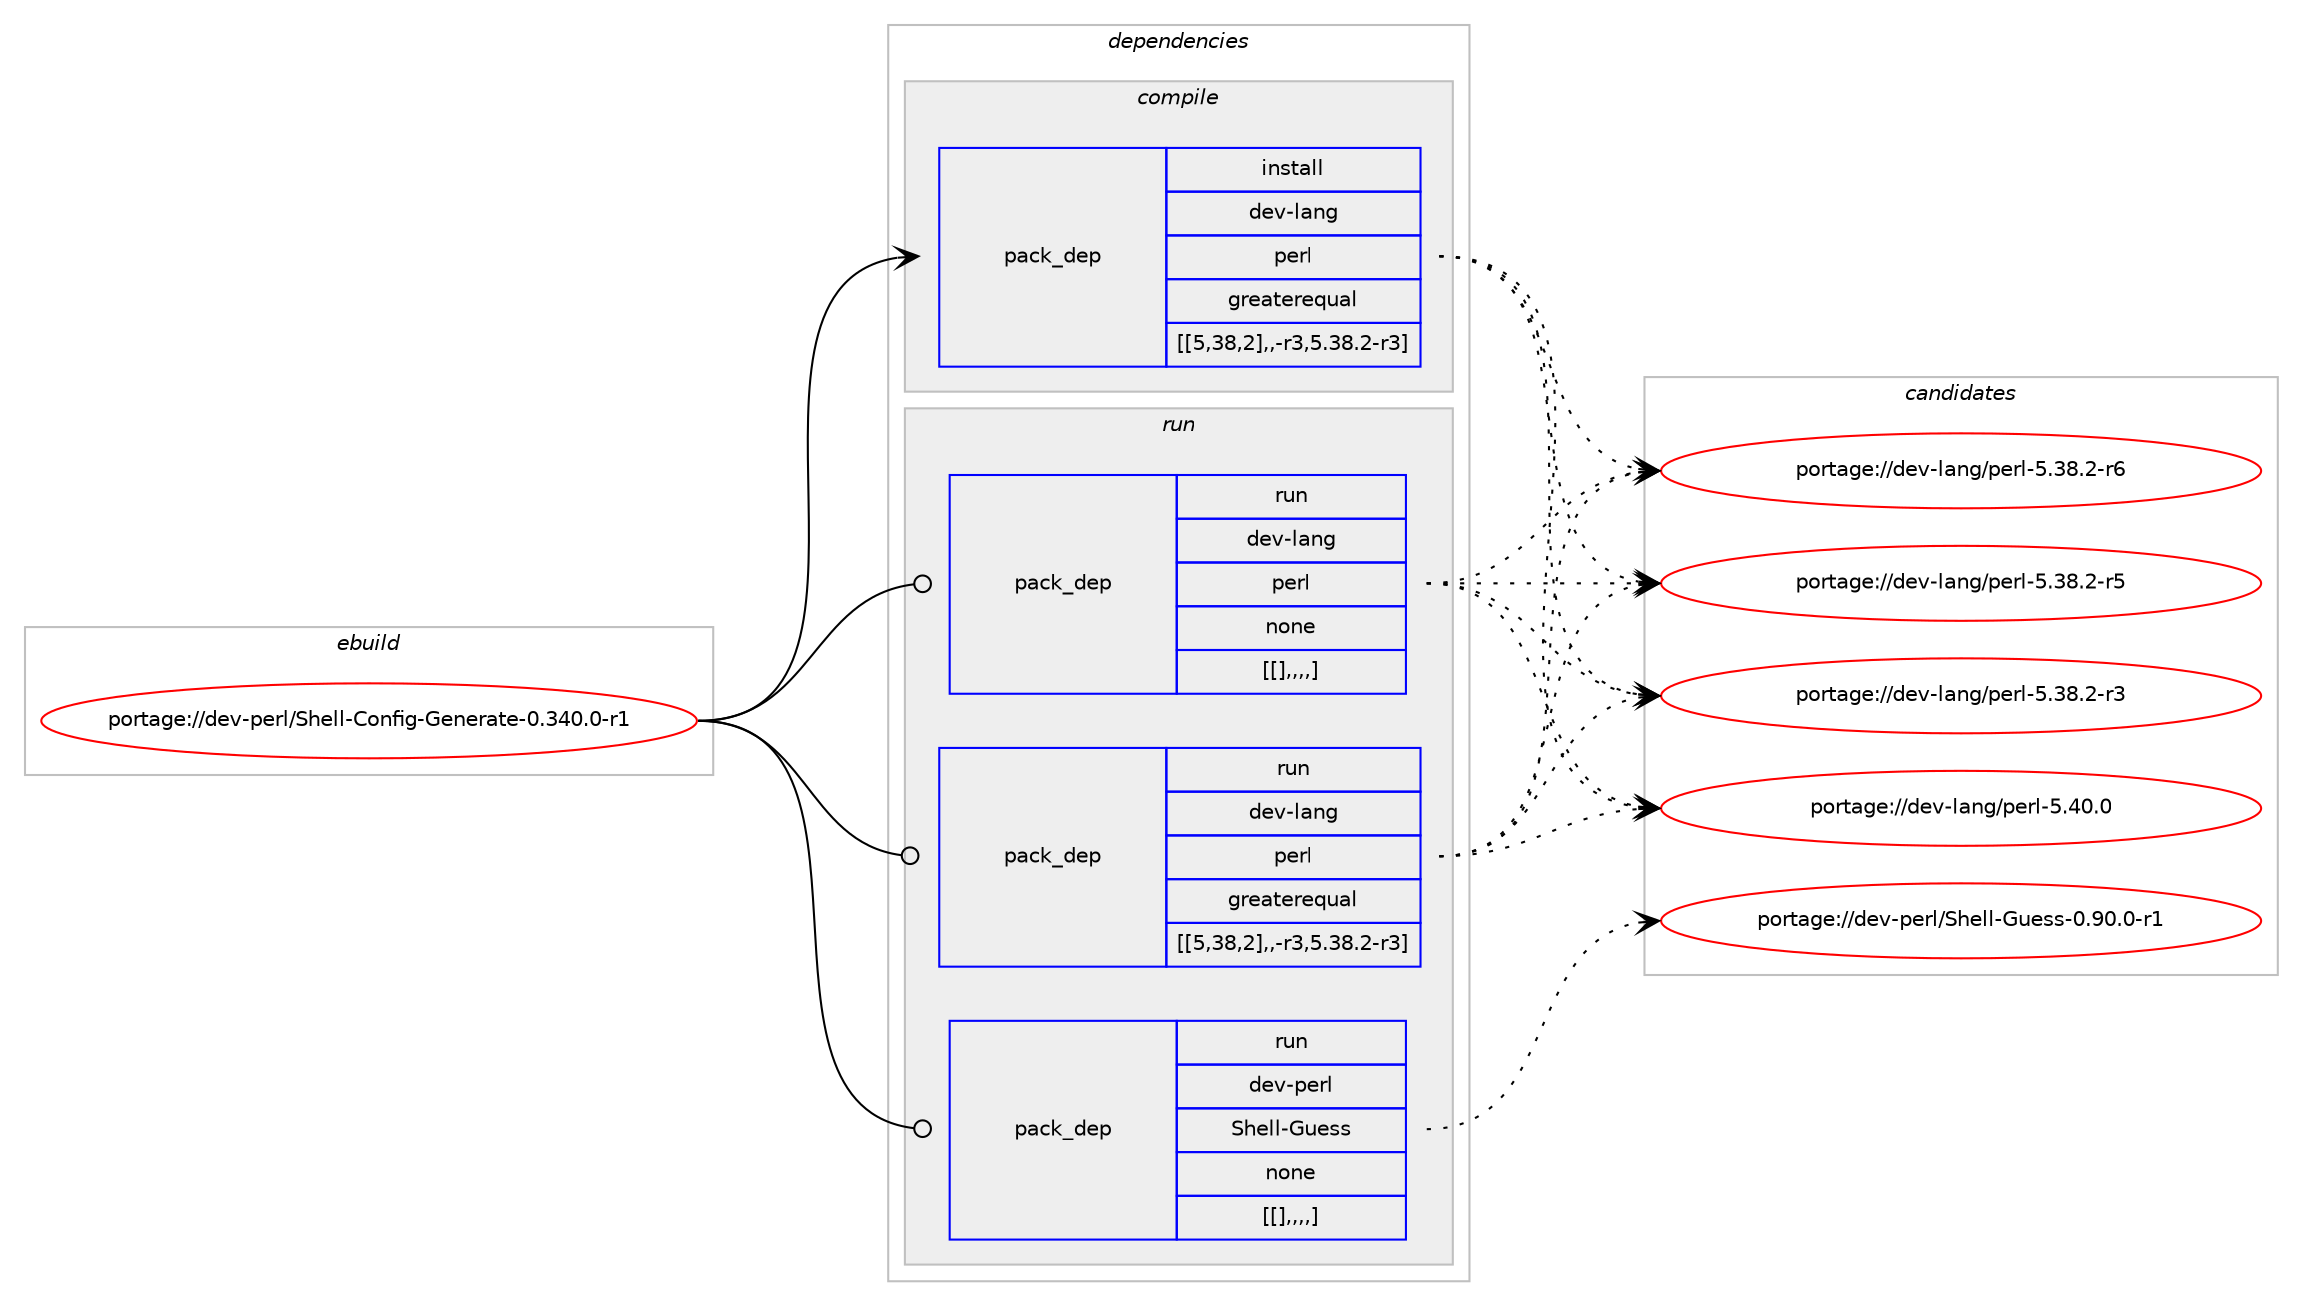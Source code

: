 digraph prolog {

# *************
# Graph options
# *************

newrank=true;
concentrate=true;
compound=true;
graph [rankdir=LR,fontname=Helvetica,fontsize=10,ranksep=1.5];#, ranksep=2.5, nodesep=0.2];
edge  [arrowhead=vee];
node  [fontname=Helvetica,fontsize=10];

# **********
# The ebuild
# **********

subgraph cluster_leftcol {
color=gray;
label=<<i>ebuild</i>>;
id [label="portage://dev-perl/Shell-Config-Generate-0.340.0-r1", color=red, width=4, href="../dev-perl/Shell-Config-Generate-0.340.0-r1.svg"];
}

# ****************
# The dependencies
# ****************

subgraph cluster_midcol {
color=gray;
label=<<i>dependencies</i>>;
subgraph cluster_compile {
fillcolor="#eeeeee";
style=filled;
label=<<i>compile</i>>;
subgraph pack105691 {
dependency137451 [label=<<TABLE BORDER="0" CELLBORDER="1" CELLSPACING="0" CELLPADDING="4" WIDTH="220"><TR><TD ROWSPAN="6" CELLPADDING="30">pack_dep</TD></TR><TR><TD WIDTH="110">install</TD></TR><TR><TD>dev-lang</TD></TR><TR><TD>perl</TD></TR><TR><TD>greaterequal</TD></TR><TR><TD>[[5,38,2],,-r3,5.38.2-r3]</TD></TR></TABLE>>, shape=none, color=blue];
}
id:e -> dependency137451:w [weight=20,style="solid",arrowhead="vee"];
}
subgraph cluster_compileandrun {
fillcolor="#eeeeee";
style=filled;
label=<<i>compile and run</i>>;
}
subgraph cluster_run {
fillcolor="#eeeeee";
style=filled;
label=<<i>run</i>>;
subgraph pack105692 {
dependency137452 [label=<<TABLE BORDER="0" CELLBORDER="1" CELLSPACING="0" CELLPADDING="4" WIDTH="220"><TR><TD ROWSPAN="6" CELLPADDING="30">pack_dep</TD></TR><TR><TD WIDTH="110">run</TD></TR><TR><TD>dev-lang</TD></TR><TR><TD>perl</TD></TR><TR><TD>greaterequal</TD></TR><TR><TD>[[5,38,2],,-r3,5.38.2-r3]</TD></TR></TABLE>>, shape=none, color=blue];
}
id:e -> dependency137452:w [weight=20,style="solid",arrowhead="odot"];
subgraph pack105693 {
dependency137453 [label=<<TABLE BORDER="0" CELLBORDER="1" CELLSPACING="0" CELLPADDING="4" WIDTH="220"><TR><TD ROWSPAN="6" CELLPADDING="30">pack_dep</TD></TR><TR><TD WIDTH="110">run</TD></TR><TR><TD>dev-lang</TD></TR><TR><TD>perl</TD></TR><TR><TD>none</TD></TR><TR><TD>[[],,,,]</TD></TR></TABLE>>, shape=none, color=blue];
}
id:e -> dependency137453:w [weight=20,style="solid",arrowhead="odot"];
subgraph pack105694 {
dependency137454 [label=<<TABLE BORDER="0" CELLBORDER="1" CELLSPACING="0" CELLPADDING="4" WIDTH="220"><TR><TD ROWSPAN="6" CELLPADDING="30">pack_dep</TD></TR><TR><TD WIDTH="110">run</TD></TR><TR><TD>dev-perl</TD></TR><TR><TD>Shell-Guess</TD></TR><TR><TD>none</TD></TR><TR><TD>[[],,,,]</TD></TR></TABLE>>, shape=none, color=blue];
}
id:e -> dependency137454:w [weight=20,style="solid",arrowhead="odot"];
}
}

# **************
# The candidates
# **************

subgraph cluster_choices {
rank=same;
color=gray;
label=<<i>candidates</i>>;

subgraph choice105691 {
color=black;
nodesep=1;
choice10010111845108971101034711210111410845534652484648 [label="portage://dev-lang/perl-5.40.0", color=red, width=4,href="../dev-lang/perl-5.40.0.svg"];
choice100101118451089711010347112101114108455346515646504511454 [label="portage://dev-lang/perl-5.38.2-r6", color=red, width=4,href="../dev-lang/perl-5.38.2-r6.svg"];
choice100101118451089711010347112101114108455346515646504511453 [label="portage://dev-lang/perl-5.38.2-r5", color=red, width=4,href="../dev-lang/perl-5.38.2-r5.svg"];
choice100101118451089711010347112101114108455346515646504511451 [label="portage://dev-lang/perl-5.38.2-r3", color=red, width=4,href="../dev-lang/perl-5.38.2-r3.svg"];
dependency137451:e -> choice10010111845108971101034711210111410845534652484648:w [style=dotted,weight="100"];
dependency137451:e -> choice100101118451089711010347112101114108455346515646504511454:w [style=dotted,weight="100"];
dependency137451:e -> choice100101118451089711010347112101114108455346515646504511453:w [style=dotted,weight="100"];
dependency137451:e -> choice100101118451089711010347112101114108455346515646504511451:w [style=dotted,weight="100"];
}
subgraph choice105692 {
color=black;
nodesep=1;
choice10010111845108971101034711210111410845534652484648 [label="portage://dev-lang/perl-5.40.0", color=red, width=4,href="../dev-lang/perl-5.40.0.svg"];
choice100101118451089711010347112101114108455346515646504511454 [label="portage://dev-lang/perl-5.38.2-r6", color=red, width=4,href="../dev-lang/perl-5.38.2-r6.svg"];
choice100101118451089711010347112101114108455346515646504511453 [label="portage://dev-lang/perl-5.38.2-r5", color=red, width=4,href="../dev-lang/perl-5.38.2-r5.svg"];
choice100101118451089711010347112101114108455346515646504511451 [label="portage://dev-lang/perl-5.38.2-r3", color=red, width=4,href="../dev-lang/perl-5.38.2-r3.svg"];
dependency137452:e -> choice10010111845108971101034711210111410845534652484648:w [style=dotted,weight="100"];
dependency137452:e -> choice100101118451089711010347112101114108455346515646504511454:w [style=dotted,weight="100"];
dependency137452:e -> choice100101118451089711010347112101114108455346515646504511453:w [style=dotted,weight="100"];
dependency137452:e -> choice100101118451089711010347112101114108455346515646504511451:w [style=dotted,weight="100"];
}
subgraph choice105693 {
color=black;
nodesep=1;
choice10010111845108971101034711210111410845534652484648 [label="portage://dev-lang/perl-5.40.0", color=red, width=4,href="../dev-lang/perl-5.40.0.svg"];
choice100101118451089711010347112101114108455346515646504511454 [label="portage://dev-lang/perl-5.38.2-r6", color=red, width=4,href="../dev-lang/perl-5.38.2-r6.svg"];
choice100101118451089711010347112101114108455346515646504511453 [label="portage://dev-lang/perl-5.38.2-r5", color=red, width=4,href="../dev-lang/perl-5.38.2-r5.svg"];
choice100101118451089711010347112101114108455346515646504511451 [label="portage://dev-lang/perl-5.38.2-r3", color=red, width=4,href="../dev-lang/perl-5.38.2-r3.svg"];
dependency137453:e -> choice10010111845108971101034711210111410845534652484648:w [style=dotted,weight="100"];
dependency137453:e -> choice100101118451089711010347112101114108455346515646504511454:w [style=dotted,weight="100"];
dependency137453:e -> choice100101118451089711010347112101114108455346515646504511453:w [style=dotted,weight="100"];
dependency137453:e -> choice100101118451089711010347112101114108455346515646504511451:w [style=dotted,weight="100"];
}
subgraph choice105694 {
color=black;
nodesep=1;
choice1001011184511210111410847831041011081084571117101115115454846574846484511449 [label="portage://dev-perl/Shell-Guess-0.90.0-r1", color=red, width=4,href="../dev-perl/Shell-Guess-0.90.0-r1.svg"];
dependency137454:e -> choice1001011184511210111410847831041011081084571117101115115454846574846484511449:w [style=dotted,weight="100"];
}
}

}

